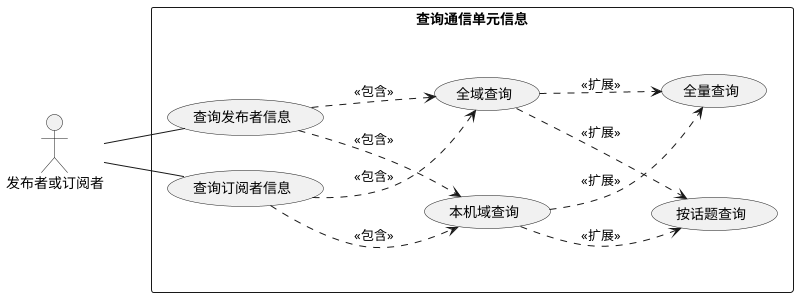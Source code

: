 @startuml
left to right direction
skinparam packageStyle rectangle
actor 发布者或订阅者
rectangle 查询通信单元信息 {
发布者或订阅者 -- (查询发布者信息)
发布者或订阅者 -- (查询订阅者信息)
(查询发布者信息) .-> (本机域查询) : <<包含>>
(查询发布者信息) .-> (全域查询) : <<包含>>
(查询订阅者信息) .-> (本机域查询) : <<包含>>
(查询订阅者信息) .-> (全域查询) : <<包含>>
(本机域查询) .-> (按话题查询) : <<扩展>>
(全域查询) .-> (按话题查询) : <<扩展>>
(本机域查询) .-> (全量查询) : <<扩展>>
(全域查询) .-> (全量查询) : <<扩展>>
}
' rectangle 分布式通信系统 {
'     (本地域订阅者) <-. (参数检查) : <<扩展>>
'     (局部域订阅者) <-.(参数检查): <<扩展>>
'     (全域订阅者) <-.(参数检查): <<扩展>>
'     (立即删除订阅者) <-.(参数检查): <<扩展>>
'     (惰性删除订阅者) <-.(参数检查) : <<扩展>>
' }
@enduml


